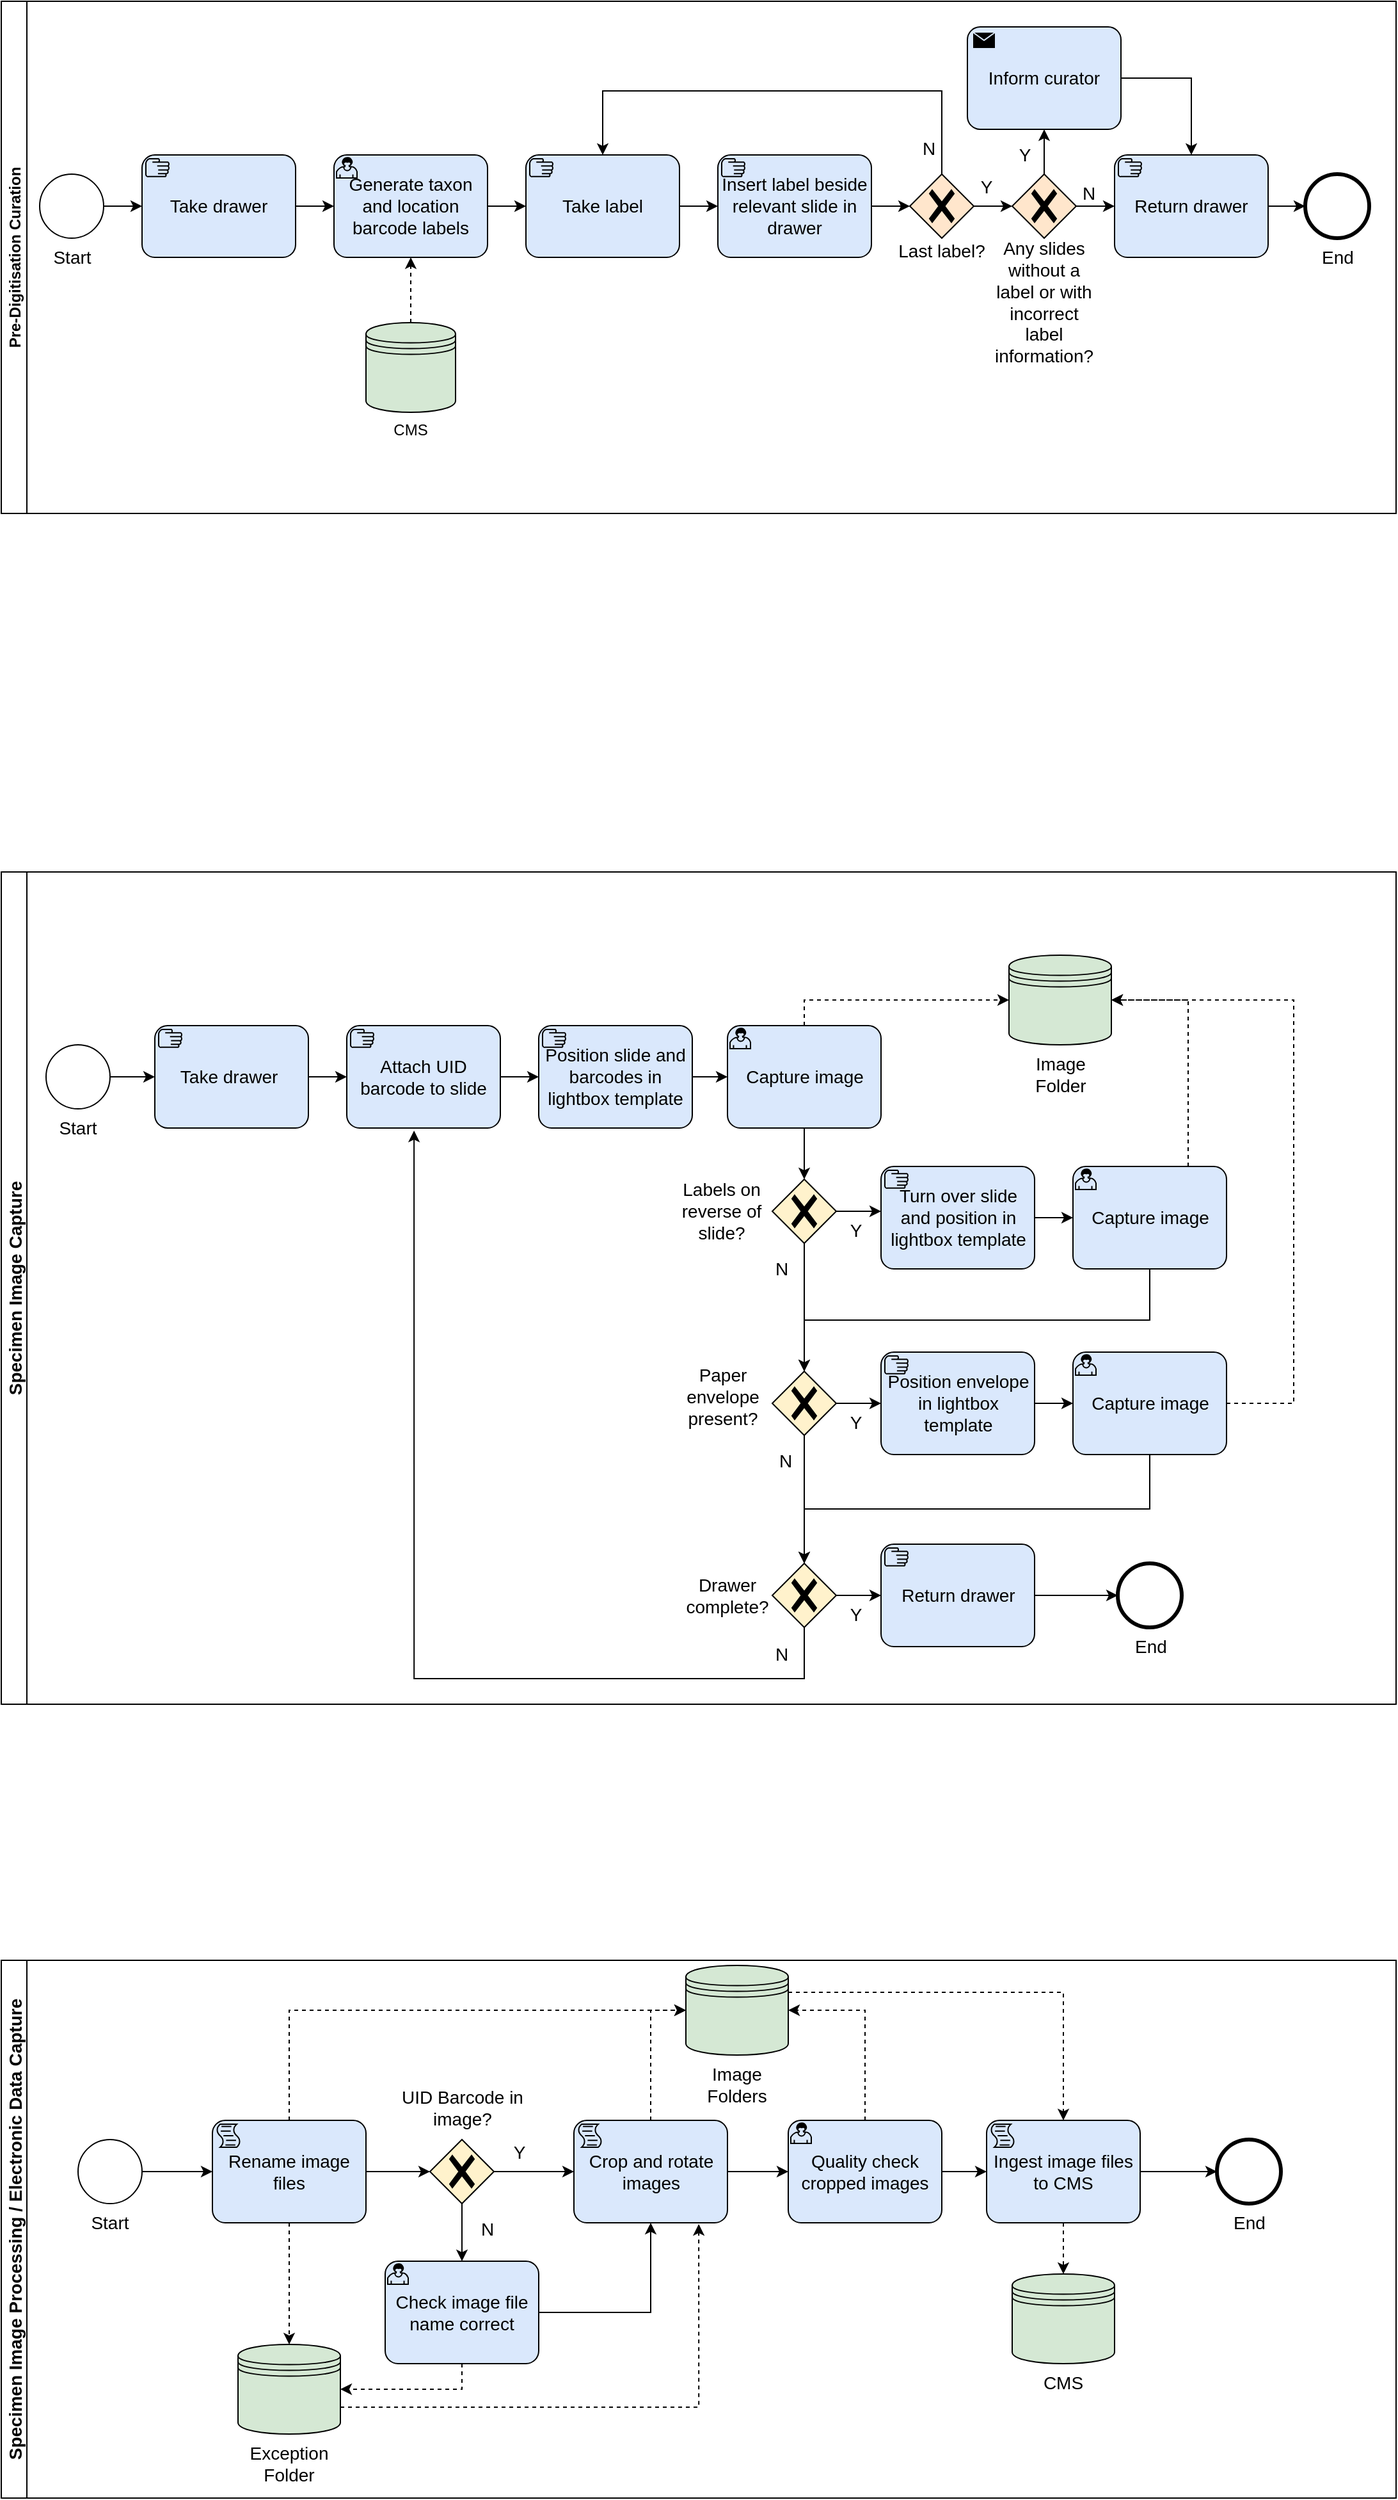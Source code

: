 <mxfile version="15.8.4" type="device"><diagram id="Q48zlvuFpTv73p6uYM4H" name="Page-1"><mxGraphModel dx="1422" dy="865" grid="1" gridSize="10" guides="1" tooltips="1" connect="1" arrows="1" fold="1" page="1" pageScale="1" pageWidth="1169" pageHeight="827" math="0" shadow="0"><root><mxCell id="0"/><mxCell id="1" parent="0"/><mxCell id="c4nOdUWn9_8n4Uw04RJl-3" value="Pre-Digitisation Curation" style="swimlane;startSize=20;horizontal=0;" parent="1" vertex="1"><mxGeometry x="50" y="170" width="1090" height="400" as="geometry"/></mxCell><mxCell id="c4nOdUWn9_8n4Uw04RJl-16" style="edgeStyle=orthogonalEdgeStyle;rounded=0;orthogonalLoop=1;jettySize=auto;html=1;exitX=1;exitY=0.5;exitDx=0;exitDy=0;exitPerimeter=0;fontSize=14;" parent="c4nOdUWn9_8n4Uw04RJl-3" source="c4nOdUWn9_8n4Uw04RJl-4" target="c4nOdUWn9_8n4Uw04RJl-13" edge="1"><mxGeometry relative="1" as="geometry"/></mxCell><mxCell id="c4nOdUWn9_8n4Uw04RJl-4" value="Start" style="points=[[0.145,0.145,0],[0.5,0,0],[0.855,0.145,0],[1,0.5,0],[0.855,0.855,0],[0.5,1,0],[0.145,0.855,0],[0,0.5,0]];shape=mxgraph.bpmn.event;html=1;verticalLabelPosition=bottom;labelBackgroundColor=#ffffff;verticalAlign=top;align=center;perimeter=ellipsePerimeter;outlineConnect=0;aspect=fixed;outline=standard;symbol=general;fontSize=14;" parent="c4nOdUWn9_8n4Uw04RJl-3" vertex="1"><mxGeometry x="30" y="135" width="50" height="50" as="geometry"/></mxCell><mxCell id="c4nOdUWn9_8n4Uw04RJl-53" style="edgeStyle=orthogonalEdgeStyle;rounded=0;orthogonalLoop=1;jettySize=auto;html=1;exitX=1;exitY=0.5;exitDx=0;exitDy=0;exitPerimeter=0;entryX=0;entryY=0.5;entryDx=0;entryDy=0;entryPerimeter=0;fontSize=14;" parent="c4nOdUWn9_8n4Uw04RJl-3" source="c4nOdUWn9_8n4Uw04RJl-5" target="c4nOdUWn9_8n4Uw04RJl-17" edge="1"><mxGeometry relative="1" as="geometry"/></mxCell><mxCell id="c4nOdUWn9_8n4Uw04RJl-5" value="Generate taxon and location barcode labels" style="points=[[0.25,0,0],[0.5,0,0],[0.75,0,0],[1,0.25,0],[1,0.5,0],[1,0.75,0],[0.75,1,0],[0.5,1,0],[0.25,1,0],[0,0.75,0],[0,0.5,0],[0,0.25,0]];shape=mxgraph.bpmn.task;whiteSpace=wrap;rectStyle=rounded;size=10;taskMarker=user;fillColor=#dae8fc;strokeColor=#000000;fontSize=14;" parent="c4nOdUWn9_8n4Uw04RJl-3" vertex="1"><mxGeometry x="260" y="120" width="120" height="80" as="geometry"/></mxCell><mxCell id="c4nOdUWn9_8n4Uw04RJl-11" style="edgeStyle=orthogonalEdgeStyle;rounded=0;orthogonalLoop=1;jettySize=auto;html=1;exitX=0.5;exitY=0;exitDx=0;exitDy=0;entryX=0.5;entryY=1;entryDx=0;entryDy=0;entryPerimeter=0;dashed=1;" parent="c4nOdUWn9_8n4Uw04RJl-3" source="c4nOdUWn9_8n4Uw04RJl-6" target="c4nOdUWn9_8n4Uw04RJl-5" edge="1"><mxGeometry relative="1" as="geometry"/></mxCell><mxCell id="c4nOdUWn9_8n4Uw04RJl-6" value="CMS" style="shape=datastore;whiteSpace=wrap;html=1;labelPosition=center;verticalLabelPosition=bottom;align=center;verticalAlign=top;fontSize=12;strokeColor=#000000;fillColor=#d5e8d4;" parent="c4nOdUWn9_8n4Uw04RJl-3" vertex="1"><mxGeometry x="285" y="251" width="70" height="70" as="geometry"/></mxCell><mxCell id="c4nOdUWn9_8n4Uw04RJl-14" style="edgeStyle=orthogonalEdgeStyle;rounded=0;orthogonalLoop=1;jettySize=auto;html=1;exitX=1;exitY=0.5;exitDx=0;exitDy=0;exitPerimeter=0;entryX=0;entryY=0.5;entryDx=0;entryDy=0;entryPerimeter=0;fontSize=14;" parent="c4nOdUWn9_8n4Uw04RJl-3" source="c4nOdUWn9_8n4Uw04RJl-13" target="c4nOdUWn9_8n4Uw04RJl-5" edge="1"><mxGeometry relative="1" as="geometry"/></mxCell><mxCell id="c4nOdUWn9_8n4Uw04RJl-13" value="Take drawer" style="points=[[0.25,0,0],[0.5,0,0],[0.75,0,0],[1,0.25,0],[1,0.5,0],[1,0.75,0],[0.75,1,0],[0.5,1,0],[0.25,1,0],[0,0.75,0],[0,0.5,0],[0,0.25,0]];shape=mxgraph.bpmn.task;whiteSpace=wrap;rectStyle=rounded;size=10;taskMarker=manual;fontSize=14;fillColor=#dae8fc;strokeColor=#000000;" parent="c4nOdUWn9_8n4Uw04RJl-3" vertex="1"><mxGeometry x="110" y="120" width="120" height="80" as="geometry"/></mxCell><mxCell id="c4nOdUWn9_8n4Uw04RJl-36" style="edgeStyle=orthogonalEdgeStyle;rounded=0;orthogonalLoop=1;jettySize=auto;html=1;exitX=1;exitY=0.5;exitDx=0;exitDy=0;exitPerimeter=0;entryX=0;entryY=0.5;entryDx=0;entryDy=0;entryPerimeter=0;fontSize=14;" parent="c4nOdUWn9_8n4Uw04RJl-3" source="c4nOdUWn9_8n4Uw04RJl-33" target="c4nOdUWn9_8n4Uw04RJl-35" edge="1"><mxGeometry relative="1" as="geometry"/></mxCell><mxCell id="c4nOdUWn9_8n4Uw04RJl-33" value="Return drawer" style="points=[[0.25,0,0],[0.5,0,0],[0.75,0,0],[1,0.25,0],[1,0.5,0],[1,0.75,0],[0.75,1,0],[0.5,1,0],[0.25,1,0],[0,0.75,0],[0,0.5,0],[0,0.25,0]];shape=mxgraph.bpmn.task;whiteSpace=wrap;rectStyle=rounded;size=10;taskMarker=manual;fontSize=14;fillColor=#dae8fc;strokeColor=#000000;" parent="c4nOdUWn9_8n4Uw04RJl-3" vertex="1"><mxGeometry x="870" y="120" width="120" height="80" as="geometry"/></mxCell><mxCell id="c4nOdUWn9_8n4Uw04RJl-35" value="End" style="points=[[0.145,0.145,0],[0.5,0,0],[0.855,0.145,0],[1,0.5,0],[0.855,0.855,0],[0.5,1,0],[0.145,0.855,0],[0,0.5,0]];shape=mxgraph.bpmn.event;html=1;verticalLabelPosition=bottom;labelBackgroundColor=#ffffff;verticalAlign=top;align=center;perimeter=ellipsePerimeter;outlineConnect=0;aspect=fixed;outline=end;symbol=terminate2;fontSize=14;" parent="c4nOdUWn9_8n4Uw04RJl-3" vertex="1"><mxGeometry x="1019" y="135" width="50" height="50" as="geometry"/></mxCell><mxCell id="c4nOdUWn9_8n4Uw04RJl-38" value="Y" style="text;html=1;strokeColor=none;fillColor=none;align=center;verticalAlign=middle;whiteSpace=wrap;rounded=0;labelBackgroundColor=#FFFFFF;fontSize=14;fontColor=#000000;" parent="c4nOdUWn9_8n4Uw04RJl-3" vertex="1"><mxGeometry x="740" y="130" width="60" height="30" as="geometry"/></mxCell><mxCell id="c4nOdUWn9_8n4Uw04RJl-217" style="edgeStyle=orthogonalEdgeStyle;rounded=0;orthogonalLoop=1;jettySize=auto;html=1;exitX=1;exitY=0.5;exitDx=0;exitDy=0;exitPerimeter=0;fontSize=14;" parent="c4nOdUWn9_8n4Uw04RJl-3" source="c4nOdUWn9_8n4Uw04RJl-17" target="c4nOdUWn9_8n4Uw04RJl-164" edge="1"><mxGeometry relative="1" as="geometry"/></mxCell><mxCell id="c4nOdUWn9_8n4Uw04RJl-17" value="Take label" style="points=[[0.25,0,0],[0.5,0,0],[0.75,0,0],[1,0.25,0],[1,0.5,0],[1,0.75,0],[0.75,1,0],[0.5,1,0],[0.25,1,0],[0,0.75,0],[0,0.5,0],[0,0.25,0]];shape=mxgraph.bpmn.task;whiteSpace=wrap;rectStyle=rounded;size=10;taskMarker=manual;fontSize=14;fillColor=#dae8fc;strokeColor=#000000;" parent="c4nOdUWn9_8n4Uw04RJl-3" vertex="1"><mxGeometry x="410" y="120" width="120" height="80" as="geometry"/></mxCell><mxCell id="c4nOdUWn9_8n4Uw04RJl-52" value="Y" style="text;html=1;strokeColor=none;fillColor=none;align=center;verticalAlign=middle;whiteSpace=wrap;rounded=0;labelBackgroundColor=#FFFFFF;fontSize=14;fontColor=#000000;" parent="c4nOdUWn9_8n4Uw04RJl-3" vertex="1"><mxGeometry x="770" y="105" width="60" height="30" as="geometry"/></mxCell><mxCell id="c4nOdUWn9_8n4Uw04RJl-223" style="edgeStyle=orthogonalEdgeStyle;rounded=0;orthogonalLoop=1;jettySize=auto;html=1;exitX=1;exitY=0.5;exitDx=0;exitDy=0;exitPerimeter=0;entryX=0.5;entryY=0;entryDx=0;entryDy=0;entryPerimeter=0;fontSize=14;" parent="c4nOdUWn9_8n4Uw04RJl-3" source="c4nOdUWn9_8n4Uw04RJl-162" target="c4nOdUWn9_8n4Uw04RJl-33" edge="1"><mxGeometry relative="1" as="geometry"/></mxCell><mxCell id="c4nOdUWn9_8n4Uw04RJl-162" value="Inform curator" style="points=[[0.25,0,0],[0.5,0,0],[0.75,0,0],[1,0.25,0],[1,0.5,0],[1,0.75,0],[0.75,1,0],[0.5,1,0],[0.25,1,0],[0,0.75,0],[0,0.5,0],[0,0.25,0]];shape=mxgraph.bpmn.task;whiteSpace=wrap;rectStyle=rounded;size=10;taskMarker=send;fontSize=14;strokeColor=#000000;fillColor=#dae8fc;" parent="c4nOdUWn9_8n4Uw04RJl-3" vertex="1"><mxGeometry x="755" y="20" width="120" height="80" as="geometry"/></mxCell><mxCell id="c4nOdUWn9_8n4Uw04RJl-163" style="edgeStyle=orthogonalEdgeStyle;rounded=0;orthogonalLoop=1;jettySize=auto;html=1;exitX=0.5;exitY=1;exitDx=0;exitDy=0;fontSize=14;" parent="c4nOdUWn9_8n4Uw04RJl-3" edge="1"><mxGeometry relative="1" as="geometry"><mxPoint x="788.75" y="335" as="sourcePoint"/><mxPoint x="788.8" y="335" as="targetPoint"/></mxGeometry></mxCell><mxCell id="c4nOdUWn9_8n4Uw04RJl-218" style="edgeStyle=orthogonalEdgeStyle;rounded=0;orthogonalLoop=1;jettySize=auto;html=1;exitX=1;exitY=0.5;exitDx=0;exitDy=0;exitPerimeter=0;entryX=0;entryY=0.5;entryDx=0;entryDy=0;entryPerimeter=0;fontSize=14;" parent="c4nOdUWn9_8n4Uw04RJl-3" source="c4nOdUWn9_8n4Uw04RJl-164" target="c4nOdUWn9_8n4Uw04RJl-169" edge="1"><mxGeometry relative="1" as="geometry"/></mxCell><mxCell id="c4nOdUWn9_8n4Uw04RJl-164" value="Insert label beside relevant slide in drawer" style="points=[[0.25,0,0],[0.5,0,0],[0.75,0,0],[1,0.25,0],[1,0.5,0],[1,0.75,0],[0.75,1,0],[0.5,1,0],[0.25,1,0],[0,0.75,0],[0,0.5,0],[0,0.25,0]];shape=mxgraph.bpmn.task;whiteSpace=wrap;rectStyle=rounded;size=10;taskMarker=manual;fontSize=14;strokeWidth=1;perimeterSpacing=0;fillColor=#dae8fc;" parent="c4nOdUWn9_8n4Uw04RJl-3" vertex="1"><mxGeometry x="560" y="120" width="120" height="80" as="geometry"/></mxCell><mxCell id="c4nOdUWn9_8n4Uw04RJl-219" style="edgeStyle=orthogonalEdgeStyle;rounded=0;orthogonalLoop=1;jettySize=auto;html=1;exitX=0.5;exitY=0;exitDx=0;exitDy=0;exitPerimeter=0;entryX=0.5;entryY=0;entryDx=0;entryDy=0;entryPerimeter=0;fontSize=14;" parent="c4nOdUWn9_8n4Uw04RJl-3" source="c4nOdUWn9_8n4Uw04RJl-169" target="c4nOdUWn9_8n4Uw04RJl-17" edge="1"><mxGeometry relative="1" as="geometry"><Array as="points"><mxPoint x="735" y="70"/><mxPoint x="470" y="70"/></Array></mxGeometry></mxCell><mxCell id="c4nOdUWn9_8n4Uw04RJl-224" style="edgeStyle=orthogonalEdgeStyle;rounded=0;orthogonalLoop=1;jettySize=auto;html=1;exitX=1;exitY=0.5;exitDx=0;exitDy=0;exitPerimeter=0;entryX=0;entryY=0.5;entryDx=0;entryDy=0;entryPerimeter=0;fontSize=14;" parent="c4nOdUWn9_8n4Uw04RJl-3" source="c4nOdUWn9_8n4Uw04RJl-169" target="c4nOdUWn9_8n4Uw04RJl-220" edge="1"><mxGeometry relative="1" as="geometry"/></mxCell><mxCell id="c4nOdUWn9_8n4Uw04RJl-169" value="" style="points=[[0.25,0.25,0],[0.5,0,0],[0.75,0.25,0],[1,0.5,0],[0.75,0.75,0],[0.5,1,0],[0.25,0.75,0],[0,0.5,0]];shape=mxgraph.bpmn.gateway2;html=1;verticalLabelPosition=bottom;labelBackgroundColor=#FFFFFF;verticalAlign=top;align=center;perimeter=rhombusPerimeter;outlineConnect=0;outline=none;symbol=none;gwType=exclusive;fontSize=14;strokeColor=#000000;fillColor=#ffe6cc;" parent="c4nOdUWn9_8n4Uw04RJl-3" vertex="1"><mxGeometry x="710" y="135" width="50" height="50" as="geometry"/></mxCell><mxCell id="c4nOdUWn9_8n4Uw04RJl-214" value="&lt;span style=&quot;font-size: 14px&quot;&gt;Last label?&lt;/span&gt;" style="text;html=1;strokeColor=none;fillColor=none;align=center;verticalAlign=middle;whiteSpace=wrap;rounded=0;" parent="c4nOdUWn9_8n4Uw04RJl-3" vertex="1"><mxGeometry x="695" y="170" width="80" height="50" as="geometry"/></mxCell><mxCell id="c4nOdUWn9_8n4Uw04RJl-222" style="edgeStyle=orthogonalEdgeStyle;rounded=0;orthogonalLoop=1;jettySize=auto;html=1;exitX=0.5;exitY=0;exitDx=0;exitDy=0;exitPerimeter=0;fontSize=14;" parent="c4nOdUWn9_8n4Uw04RJl-3" source="c4nOdUWn9_8n4Uw04RJl-220" target="c4nOdUWn9_8n4Uw04RJl-162" edge="1"><mxGeometry relative="1" as="geometry"/></mxCell><mxCell id="c4nOdUWn9_8n4Uw04RJl-225" style="edgeStyle=orthogonalEdgeStyle;rounded=0;orthogonalLoop=1;jettySize=auto;html=1;exitX=1;exitY=0.5;exitDx=0;exitDy=0;exitPerimeter=0;fontSize=14;" parent="c4nOdUWn9_8n4Uw04RJl-3" source="c4nOdUWn9_8n4Uw04RJl-220" target="c4nOdUWn9_8n4Uw04RJl-33" edge="1"><mxGeometry relative="1" as="geometry"/></mxCell><mxCell id="c4nOdUWn9_8n4Uw04RJl-220" value="" style="points=[[0.25,0.25,0],[0.5,0,0],[0.75,0.25,0],[1,0.5,0],[0.75,0.75,0],[0.5,1,0],[0.25,0.75,0],[0,0.5,0]];shape=mxgraph.bpmn.gateway2;html=1;verticalLabelPosition=bottom;labelBackgroundColor=#FFFFFF;verticalAlign=top;align=center;perimeter=rhombusPerimeter;outlineConnect=0;outline=none;symbol=none;gwType=exclusive;fontSize=14;strokeColor=#000000;fillColor=#ffe6cc;" parent="c4nOdUWn9_8n4Uw04RJl-3" vertex="1"><mxGeometry x="790" y="135" width="50" height="50" as="geometry"/></mxCell><mxCell id="c4nOdUWn9_8n4Uw04RJl-221" value="&lt;span style=&quot;font-size: 14px&quot;&gt;Any slides without a label or with incorrect label information?&lt;/span&gt;" style="text;html=1;strokeColor=none;fillColor=none;align=center;verticalAlign=middle;whiteSpace=wrap;rounded=0;" parent="c4nOdUWn9_8n4Uw04RJl-3" vertex="1"><mxGeometry x="775" y="210" width="80" height="50" as="geometry"/></mxCell><mxCell id="c4nOdUWn9_8n4Uw04RJl-226" value="N" style="text;html=1;strokeColor=none;fillColor=none;align=center;verticalAlign=middle;whiteSpace=wrap;rounded=0;labelBackgroundColor=#FFFFFF;fontSize=14;fontColor=#000000;" parent="c4nOdUWn9_8n4Uw04RJl-3" vertex="1"><mxGeometry x="695" y="100" width="60" height="30" as="geometry"/></mxCell><mxCell id="c4nOdUWn9_8n4Uw04RJl-227" value="N" style="text;html=1;strokeColor=none;fillColor=none;align=center;verticalAlign=middle;whiteSpace=wrap;rounded=0;labelBackgroundColor=#FFFFFF;fontSize=14;fontColor=#000000;" parent="c4nOdUWn9_8n4Uw04RJl-3" vertex="1"><mxGeometry x="820" y="135" width="60" height="30" as="geometry"/></mxCell><mxCell id="c4nOdUWn9_8n4Uw04RJl-61" value="Specimen Image Capture" style="swimlane;startSize=20;horizontal=0;fontSize=14;strokeColor=#000000;strokeWidth=1;" parent="1" vertex="1"><mxGeometry x="50" y="850" width="1090" height="650" as="geometry"/></mxCell><mxCell id="c4nOdUWn9_8n4Uw04RJl-105" style="edgeStyle=orthogonalEdgeStyle;rounded=0;orthogonalLoop=1;jettySize=auto;html=1;exitX=1;exitY=0.5;exitDx=0;exitDy=0;exitPerimeter=0;entryX=0;entryY=0.5;entryDx=0;entryDy=0;entryPerimeter=0;fontSize=14;" parent="c4nOdUWn9_8n4Uw04RJl-61" source="c4nOdUWn9_8n4Uw04RJl-62" target="c4nOdUWn9_8n4Uw04RJl-68" edge="1"><mxGeometry relative="1" as="geometry"/></mxCell><mxCell id="c4nOdUWn9_8n4Uw04RJl-62" value="Take drawer " style="points=[[0.25,0,0],[0.5,0,0],[0.75,0,0],[1,0.25,0],[1,0.5,0],[1,0.75,0],[0.75,1,0],[0.5,1,0],[0.25,1,0],[0,0.75,0],[0,0.5,0],[0,0.25,0]];shape=mxgraph.bpmn.task;whiteSpace=wrap;rectStyle=rounded;size=10;taskMarker=manual;fontSize=14;strokeWidth=1;perimeterSpacing=0;fillColor=#dae8fc;" parent="c4nOdUWn9_8n4Uw04RJl-61" vertex="1"><mxGeometry x="120" y="120" width="120" height="80" as="geometry"/></mxCell><mxCell id="c4nOdUWn9_8n4Uw04RJl-63" style="edgeStyle=orthogonalEdgeStyle;rounded=0;orthogonalLoop=1;jettySize=auto;html=1;exitX=1;exitY=0.5;exitDx=0;exitDy=0;exitPerimeter=0;entryX=0;entryY=0.5;entryDx=0;entryDy=0;entryPerimeter=0;fontSize=14;startArrow=none;startFill=0;" parent="c4nOdUWn9_8n4Uw04RJl-61" source="c4nOdUWn9_8n4Uw04RJl-64" target="c4nOdUWn9_8n4Uw04RJl-62" edge="1"><mxGeometry relative="1" as="geometry"><mxPoint x="95" y="160" as="sourcePoint"/></mxGeometry></mxCell><mxCell id="c4nOdUWn9_8n4Uw04RJl-64" value="" style="points=[[0.145,0.145,0],[0.5,0,0],[0.855,0.145,0],[1,0.5,0],[0.855,0.855,0],[0.5,1,0],[0.145,0.855,0],[0,0.5,0]];shape=mxgraph.bpmn.event;html=1;verticalLabelPosition=bottom;labelBackgroundColor=#ffffff;verticalAlign=top;align=center;perimeter=ellipsePerimeter;outlineConnect=0;aspect=fixed;outline=standard;symbol=general;fontSize=14;strokeColor=#000000;strokeWidth=1;" parent="c4nOdUWn9_8n4Uw04RJl-61" vertex="1"><mxGeometry x="35" y="135" width="50" height="50" as="geometry"/></mxCell><mxCell id="c4nOdUWn9_8n4Uw04RJl-65" value="Start" style="text;html=1;strokeColor=none;fillColor=none;align=center;verticalAlign=middle;whiteSpace=wrap;rounded=0;fontSize=14;" parent="c4nOdUWn9_8n4Uw04RJl-61" vertex="1"><mxGeometry x="40" y="190" width="40" height="20" as="geometry"/></mxCell><mxCell id="c4nOdUWn9_8n4Uw04RJl-106" style="edgeStyle=orthogonalEdgeStyle;rounded=0;orthogonalLoop=1;jettySize=auto;html=1;exitX=1;exitY=0.5;exitDx=0;exitDy=0;exitPerimeter=0;fontSize=14;" parent="c4nOdUWn9_8n4Uw04RJl-61" source="c4nOdUWn9_8n4Uw04RJl-68" target="c4nOdUWn9_8n4Uw04RJl-70" edge="1"><mxGeometry relative="1" as="geometry"/></mxCell><mxCell id="c4nOdUWn9_8n4Uw04RJl-68" value="Attach UID barcode to slide" style="points=[[0.25,0,0],[0.5,0,0],[0.75,0,0],[1,0.25,0],[1,0.5,0],[1,0.75,0],[0.75,1,0],[0.5,1,0],[0.25,1,0],[0,0.75,0],[0,0.5,0],[0,0.25,0]];shape=mxgraph.bpmn.task;whiteSpace=wrap;rectStyle=rounded;size=10;taskMarker=manual;fontSize=14;strokeWidth=1;perimeterSpacing=0;fillColor=#dae8fc;" parent="c4nOdUWn9_8n4Uw04RJl-61" vertex="1"><mxGeometry x="270" y="120" width="120" height="80" as="geometry"/></mxCell><mxCell id="c4nOdUWn9_8n4Uw04RJl-107" style="edgeStyle=orthogonalEdgeStyle;rounded=0;orthogonalLoop=1;jettySize=auto;html=1;exitX=1;exitY=0.5;exitDx=0;exitDy=0;exitPerimeter=0;fontSize=14;" parent="c4nOdUWn9_8n4Uw04RJl-61" source="c4nOdUWn9_8n4Uw04RJl-70" target="c4nOdUWn9_8n4Uw04RJl-73" edge="1"><mxGeometry relative="1" as="geometry"/></mxCell><mxCell id="c4nOdUWn9_8n4Uw04RJl-70" value="Position slide and barcodes in lightbox template" style="points=[[0.25,0,0],[0.5,0,0],[0.75,0,0],[1,0.25,0],[1,0.5,0],[1,0.75,0],[0.75,1,0],[0.5,1,0],[0.25,1,0],[0,0.75,0],[0,0.5,0],[0,0.25,0]];shape=mxgraph.bpmn.task;whiteSpace=wrap;rectStyle=rounded;size=10;taskMarker=manual;fontSize=14;strokeWidth=1;perimeterSpacing=0;fillColor=#dae8fc;" parent="c4nOdUWn9_8n4Uw04RJl-61" vertex="1"><mxGeometry x="420" y="120" width="120" height="80" as="geometry"/></mxCell><mxCell id="c4nOdUWn9_8n4Uw04RJl-123" style="edgeStyle=orthogonalEdgeStyle;rounded=0;orthogonalLoop=1;jettySize=auto;html=1;exitX=0.5;exitY=1;exitDx=0;exitDy=0;exitPerimeter=0;entryX=0.5;entryY=0;entryDx=0;entryDy=0;entryPerimeter=0;fontSize=14;" parent="c4nOdUWn9_8n4Uw04RJl-61" source="c4nOdUWn9_8n4Uw04RJl-73" target="c4nOdUWn9_8n4Uw04RJl-116" edge="1"><mxGeometry relative="1" as="geometry"/></mxCell><mxCell id="c4nOdUWn9_8n4Uw04RJl-149" style="edgeStyle=orthogonalEdgeStyle;rounded=0;orthogonalLoop=1;jettySize=auto;html=1;exitX=0.5;exitY=0;exitDx=0;exitDy=0;exitPerimeter=0;entryX=0;entryY=0.5;entryDx=0;entryDy=0;fontSize=14;dashed=1;" parent="c4nOdUWn9_8n4Uw04RJl-61" source="c4nOdUWn9_8n4Uw04RJl-73" target="c4nOdUWn9_8n4Uw04RJl-76" edge="1"><mxGeometry relative="1" as="geometry"/></mxCell><mxCell id="c4nOdUWn9_8n4Uw04RJl-73" value="Capture image" style="points=[[0.25,0,0],[0.5,0,0],[0.75,0,0],[1,0.25,0],[1,0.5,0],[1,0.75,0],[0.75,1,0],[0.5,1,0],[0.25,1,0],[0,0.75,0],[0,0.5,0],[0,0.25,0]];shape=mxgraph.bpmn.task;whiteSpace=wrap;rectStyle=rounded;size=10;taskMarker=user;fontSize=14;strokeWidth=1;fillColor=#dae8fc;" parent="c4nOdUWn9_8n4Uw04RJl-61" vertex="1"><mxGeometry x="567.5" y="120" width="120" height="80" as="geometry"/></mxCell><mxCell id="c4nOdUWn9_8n4Uw04RJl-76" value="Image Folder" style="shape=datastore;whiteSpace=wrap;html=1;labelPosition=center;verticalLabelPosition=bottom;align=center;verticalAlign=top;fontSize=14;strokeWidth=1;fillColor=#d5e8d4;" parent="c4nOdUWn9_8n4Uw04RJl-61" vertex="1"><mxGeometry x="787.5" y="65" width="80" height="70" as="geometry"/></mxCell><mxCell id="c4nOdUWn9_8n4Uw04RJl-144" style="edgeStyle=orthogonalEdgeStyle;rounded=0;orthogonalLoop=1;jettySize=auto;html=1;exitX=1;exitY=0.5;exitDx=0;exitDy=0;exitPerimeter=0;entryX=0;entryY=0.5;entryDx=0;entryDy=0;entryPerimeter=0;fontSize=14;" parent="c4nOdUWn9_8n4Uw04RJl-61" source="c4nOdUWn9_8n4Uw04RJl-84" target="c4nOdUWn9_8n4Uw04RJl-114" edge="1"><mxGeometry relative="1" as="geometry"/></mxCell><mxCell id="c4nOdUWn9_8n4Uw04RJl-84" value="Return drawer" style="points=[[0.25,0,0],[0.5,0,0],[0.75,0,0],[1,0.25,0],[1,0.5,0],[1,0.75,0],[0.75,1,0],[0.5,1,0],[0.25,1,0],[0,0.75,0],[0,0.5,0],[0,0.25,0]];shape=mxgraph.bpmn.task;whiteSpace=wrap;rectStyle=rounded;size=10;taskMarker=manual;fontSize=14;strokeWidth=1;perimeterSpacing=0;fillColor=#dae8fc;" parent="c4nOdUWn9_8n4Uw04RJl-61" vertex="1"><mxGeometry x="687.5" y="525" width="120" height="80" as="geometry"/></mxCell><mxCell id="c4nOdUWn9_8n4Uw04RJl-89" value="&lt;span style=&quot;font-size: 14px&quot;&gt;Paper envelope present?&lt;/span&gt;" style="text;html=1;strokeColor=none;fillColor=none;align=center;verticalAlign=middle;whiteSpace=wrap;rounded=0;" parent="c4nOdUWn9_8n4Uw04RJl-61" vertex="1"><mxGeometry x="525" y="400" width="77.5" height="20" as="geometry"/></mxCell><mxCell id="c4nOdUWn9_8n4Uw04RJl-91" value="N" style="text;html=1;strokeColor=none;fillColor=none;align=center;verticalAlign=middle;whiteSpace=wrap;rounded=0;fontSize=14;" parent="c4nOdUWn9_8n4Uw04RJl-61" vertex="1"><mxGeometry x="590" y="601" width="40" height="20" as="geometry"/></mxCell><mxCell id="c4nOdUWn9_8n4Uw04RJl-142" style="edgeStyle=orthogonalEdgeStyle;rounded=0;orthogonalLoop=1;jettySize=auto;html=1;exitX=1;exitY=0.5;exitDx=0;exitDy=0;exitPerimeter=0;entryX=0;entryY=0.5;entryDx=0;entryDy=0;entryPerimeter=0;fontSize=14;" parent="c4nOdUWn9_8n4Uw04RJl-61" source="c4nOdUWn9_8n4Uw04RJl-94" target="c4nOdUWn9_8n4Uw04RJl-84" edge="1"><mxGeometry relative="1" as="geometry"/></mxCell><mxCell id="c4nOdUWn9_8n4Uw04RJl-145" style="edgeStyle=orthogonalEdgeStyle;rounded=0;orthogonalLoop=1;jettySize=auto;html=1;exitX=0.5;exitY=1;exitDx=0;exitDy=0;exitPerimeter=0;entryX=0.438;entryY=1.025;entryDx=0;entryDy=0;entryPerimeter=0;fontSize=14;" parent="c4nOdUWn9_8n4Uw04RJl-61" source="c4nOdUWn9_8n4Uw04RJl-94" target="c4nOdUWn9_8n4Uw04RJl-68" edge="1"><mxGeometry relative="1" as="geometry"><Array as="points"><mxPoint x="628" y="630"/><mxPoint x="323" y="630"/></Array></mxGeometry></mxCell><mxCell id="c4nOdUWn9_8n4Uw04RJl-94" value="" style="points=[[0.25,0.25,0],[0.5,0,0],[0.75,0.25,0],[1,0.5,0],[0.75,0.75,0],[0.5,1,0],[0.25,0.75,0],[0,0.5,0]];shape=mxgraph.bpmn.gateway2;html=1;verticalLabelPosition=bottom;labelBackgroundColor=#ffffff;verticalAlign=top;align=center;perimeter=rhombusPerimeter;outlineConnect=0;outline=none;symbol=none;gwType=exclusive;fontSize=14;strokeWidth=1;fillColor=#fff2cc;" parent="c4nOdUWn9_8n4Uw04RJl-61" vertex="1"><mxGeometry x="602.5" y="540" width="50" height="50" as="geometry"/></mxCell><mxCell id="c4nOdUWn9_8n4Uw04RJl-95" value="Y" style="text;html=1;strokeColor=none;fillColor=none;align=center;verticalAlign=middle;whiteSpace=wrap;rounded=0;fontSize=14;" parent="c4nOdUWn9_8n4Uw04RJl-61" vertex="1"><mxGeometry x="647.5" y="570" width="40" height="20" as="geometry"/></mxCell><mxCell id="c4nOdUWn9_8n4Uw04RJl-114" value="End" style="points=[[0.145,0.145,0],[0.5,0,0],[0.855,0.145,0],[1,0.5,0],[0.855,0.855,0],[0.5,1,0],[0.145,0.855,0],[0,0.5,0]];shape=mxgraph.bpmn.event;html=1;verticalLabelPosition=bottom;labelBackgroundColor=#ffffff;verticalAlign=top;align=center;perimeter=ellipsePerimeter;outlineConnect=0;aspect=fixed;outline=end;symbol=terminate2;fontSize=14;" parent="c4nOdUWn9_8n4Uw04RJl-61" vertex="1"><mxGeometry x="872.5" y="540" width="50" height="50" as="geometry"/></mxCell><mxCell id="c4nOdUWn9_8n4Uw04RJl-122" style="edgeStyle=orthogonalEdgeStyle;rounded=0;orthogonalLoop=1;jettySize=auto;html=1;exitX=1;exitY=0.5;exitDx=0;exitDy=0;exitPerimeter=0;fontSize=14;" parent="c4nOdUWn9_8n4Uw04RJl-61" source="c4nOdUWn9_8n4Uw04RJl-116" edge="1"><mxGeometry relative="1" as="geometry"><mxPoint x="687.5" y="265" as="targetPoint"/></mxGeometry></mxCell><mxCell id="c4nOdUWn9_8n4Uw04RJl-124" style="edgeStyle=orthogonalEdgeStyle;rounded=0;orthogonalLoop=1;jettySize=auto;html=1;exitX=0.5;exitY=1;exitDx=0;exitDy=0;exitPerimeter=0;fontSize=14;" parent="c4nOdUWn9_8n4Uw04RJl-61" source="c4nOdUWn9_8n4Uw04RJl-116" target="c4nOdUWn9_8n4Uw04RJl-120" edge="1"><mxGeometry relative="1" as="geometry"/></mxCell><mxCell id="c4nOdUWn9_8n4Uw04RJl-116" value="" style="points=[[0.25,0.25,0],[0.5,0,0],[0.75,0.25,0],[1,0.5,0],[0.75,0.75,0],[0.5,1,0],[0.25,0.75,0],[0,0.5,0]];shape=mxgraph.bpmn.gateway2;html=1;verticalLabelPosition=bottom;labelBackgroundColor=#ffffff;verticalAlign=top;align=center;perimeter=rhombusPerimeter;outlineConnect=0;outline=none;symbol=none;gwType=exclusive;fontSize=14;strokeWidth=1;fillColor=#fff2cc;" parent="c4nOdUWn9_8n4Uw04RJl-61" vertex="1"><mxGeometry x="602.5" y="240" width="50" height="50" as="geometry"/></mxCell><mxCell id="c4nOdUWn9_8n4Uw04RJl-117" value="&lt;span style=&quot;font-size: 14px&quot;&gt;Labels on reverse of slide?&lt;/span&gt;" style="text;html=1;strokeColor=none;fillColor=none;align=center;verticalAlign=middle;whiteSpace=wrap;rounded=0;" parent="c4nOdUWn9_8n4Uw04RJl-61" vertex="1"><mxGeometry x="522.5" y="240" width="80" height="50" as="geometry"/></mxCell><mxCell id="c4nOdUWn9_8n4Uw04RJl-130" style="edgeStyle=orthogonalEdgeStyle;rounded=0;orthogonalLoop=1;jettySize=auto;html=1;exitX=1;exitY=0.5;exitDx=0;exitDy=0;exitPerimeter=0;entryX=0;entryY=0.5;entryDx=0;entryDy=0;entryPerimeter=0;fontSize=14;" parent="c4nOdUWn9_8n4Uw04RJl-61" source="c4nOdUWn9_8n4Uw04RJl-120" target="c4nOdUWn9_8n4Uw04RJl-126" edge="1"><mxGeometry relative="1" as="geometry"/></mxCell><mxCell id="c4nOdUWn9_8n4Uw04RJl-141" style="edgeStyle=orthogonalEdgeStyle;rounded=0;orthogonalLoop=1;jettySize=auto;html=1;exitX=0.5;exitY=1;exitDx=0;exitDy=0;exitPerimeter=0;entryX=0.5;entryY=0;entryDx=0;entryDy=0;entryPerimeter=0;fontSize=14;" parent="c4nOdUWn9_8n4Uw04RJl-61" source="c4nOdUWn9_8n4Uw04RJl-120" target="c4nOdUWn9_8n4Uw04RJl-94" edge="1"><mxGeometry relative="1" as="geometry"/></mxCell><mxCell id="c4nOdUWn9_8n4Uw04RJl-120" value="" style="points=[[0.25,0.25,0],[0.5,0,0],[0.75,0.25,0],[1,0.5,0],[0.75,0.75,0],[0.5,1,0],[0.25,0.75,0],[0,0.5,0]];shape=mxgraph.bpmn.gateway2;html=1;verticalLabelPosition=bottom;labelBackgroundColor=#ffffff;verticalAlign=top;align=center;perimeter=rhombusPerimeter;outlineConnect=0;outline=none;symbol=none;gwType=exclusive;fontSize=14;strokeWidth=1;fillColor=#fff2cc;" parent="c4nOdUWn9_8n4Uw04RJl-61" vertex="1"><mxGeometry x="602.5" y="390" width="50" height="50" as="geometry"/></mxCell><mxCell id="c4nOdUWn9_8n4Uw04RJl-137" style="edgeStyle=orthogonalEdgeStyle;rounded=0;orthogonalLoop=1;jettySize=auto;html=1;exitX=1;exitY=0.5;exitDx=0;exitDy=0;exitPerimeter=0;entryX=0;entryY=0.5;entryDx=0;entryDy=0;entryPerimeter=0;fontSize=14;" parent="c4nOdUWn9_8n4Uw04RJl-61" source="c4nOdUWn9_8n4Uw04RJl-125" target="c4nOdUWn9_8n4Uw04RJl-136" edge="1"><mxGeometry relative="1" as="geometry"/></mxCell><mxCell id="c4nOdUWn9_8n4Uw04RJl-125" value="Turn over slide and position in lightbox template" style="points=[[0.25,0,0],[0.5,0,0],[0.75,0,0],[1,0.25,0],[1,0.5,0],[1,0.75,0],[0.75,1,0],[0.5,1,0],[0.25,1,0],[0,0.75,0],[0,0.5,0],[0,0.25,0]];shape=mxgraph.bpmn.task;whiteSpace=wrap;rectStyle=rounded;size=10;taskMarker=manual;fontSize=14;strokeWidth=1;perimeterSpacing=0;fillColor=#dae8fc;" parent="c4nOdUWn9_8n4Uw04RJl-61" vertex="1"><mxGeometry x="687.5" y="230" width="120" height="80" as="geometry"/></mxCell><mxCell id="c4nOdUWn9_8n4Uw04RJl-139" style="edgeStyle=orthogonalEdgeStyle;rounded=0;orthogonalLoop=1;jettySize=auto;html=1;exitX=1;exitY=0.5;exitDx=0;exitDy=0;exitPerimeter=0;fontSize=14;" parent="c4nOdUWn9_8n4Uw04RJl-61" source="c4nOdUWn9_8n4Uw04RJl-126" target="c4nOdUWn9_8n4Uw04RJl-138" edge="1"><mxGeometry relative="1" as="geometry"/></mxCell><mxCell id="c4nOdUWn9_8n4Uw04RJl-126" value="Position envelope in lightbox template" style="points=[[0.25,0,0],[0.5,0,0],[0.75,0,0],[1,0.25,0],[1,0.5,0],[1,0.75,0],[0.75,1,0],[0.5,1,0],[0.25,1,0],[0,0.75,0],[0,0.5,0],[0,0.25,0]];shape=mxgraph.bpmn.task;whiteSpace=wrap;rectStyle=rounded;size=10;taskMarker=manual;fontSize=14;strokeWidth=1;perimeterSpacing=0;fillColor=#dae8fc;" parent="c4nOdUWn9_8n4Uw04RJl-61" vertex="1"><mxGeometry x="687.5" y="375" width="120" height="80" as="geometry"/></mxCell><mxCell id="c4nOdUWn9_8n4Uw04RJl-150" style="edgeStyle=orthogonalEdgeStyle;rounded=0;orthogonalLoop=1;jettySize=auto;html=1;exitX=0.75;exitY=0;exitDx=0;exitDy=0;exitPerimeter=0;entryX=1;entryY=0.5;entryDx=0;entryDy=0;dashed=1;fontSize=14;" parent="c4nOdUWn9_8n4Uw04RJl-61" source="c4nOdUWn9_8n4Uw04RJl-136" target="c4nOdUWn9_8n4Uw04RJl-76" edge="1"><mxGeometry relative="1" as="geometry"/></mxCell><mxCell id="c4nOdUWn9_8n4Uw04RJl-136" value="Capture image" style="points=[[0.25,0,0],[0.5,0,0],[0.75,0,0],[1,0.25,0],[1,0.5,0],[1,0.75,0],[0.75,1,0],[0.5,1,0],[0.25,1,0],[0,0.75,0],[0,0.5,0],[0,0.25,0]];shape=mxgraph.bpmn.task;whiteSpace=wrap;rectStyle=rounded;size=10;taskMarker=user;fontSize=14;strokeWidth=1;fillColor=#dae8fc;" parent="c4nOdUWn9_8n4Uw04RJl-61" vertex="1"><mxGeometry x="837.5" y="230" width="120" height="80" as="geometry"/></mxCell><mxCell id="c4nOdUWn9_8n4Uw04RJl-143" style="edgeStyle=orthogonalEdgeStyle;rounded=0;orthogonalLoop=1;jettySize=auto;html=1;exitX=0.5;exitY=1;exitDx=0;exitDy=0;exitPerimeter=0;entryX=0.5;entryY=0;entryDx=0;entryDy=0;entryPerimeter=0;fontSize=14;" parent="c4nOdUWn9_8n4Uw04RJl-61" source="c4nOdUWn9_8n4Uw04RJl-138" target="c4nOdUWn9_8n4Uw04RJl-94" edge="1"><mxGeometry relative="1" as="geometry"/></mxCell><mxCell id="c4nOdUWn9_8n4Uw04RJl-154" style="edgeStyle=orthogonalEdgeStyle;rounded=0;orthogonalLoop=1;jettySize=auto;html=1;exitX=1;exitY=0.5;exitDx=0;exitDy=0;exitPerimeter=0;entryX=1;entryY=0.5;entryDx=0;entryDy=0;dashed=1;fontSize=14;" parent="c4nOdUWn9_8n4Uw04RJl-61" source="c4nOdUWn9_8n4Uw04RJl-138" target="c4nOdUWn9_8n4Uw04RJl-76" edge="1"><mxGeometry relative="1" as="geometry"><Array as="points"><mxPoint x="1010" y="415"/><mxPoint x="1010" y="100"/></Array></mxGeometry></mxCell><mxCell id="c4nOdUWn9_8n4Uw04RJl-138" value="Capture image" style="points=[[0.25,0,0],[0.5,0,0],[0.75,0,0],[1,0.25,0],[1,0.5,0],[1,0.75,0],[0.75,1,0],[0.5,1,0],[0.25,1,0],[0,0.75,0],[0,0.5,0],[0,0.25,0]];shape=mxgraph.bpmn.task;whiteSpace=wrap;rectStyle=rounded;size=10;taskMarker=user;fontSize=14;strokeWidth=1;fillColor=#dae8fc;" parent="c4nOdUWn9_8n4Uw04RJl-61" vertex="1"><mxGeometry x="837.5" y="375" width="120" height="80" as="geometry"/></mxCell><mxCell id="c4nOdUWn9_8n4Uw04RJl-140" style="edgeStyle=orthogonalEdgeStyle;rounded=0;orthogonalLoop=1;jettySize=auto;html=1;exitX=0.5;exitY=1;exitDx=0;exitDy=0;exitPerimeter=0;fontSize=14;entryX=0.5;entryY=0;entryDx=0;entryDy=0;entryPerimeter=0;" parent="c4nOdUWn9_8n4Uw04RJl-61" source="c4nOdUWn9_8n4Uw04RJl-136" target="c4nOdUWn9_8n4Uw04RJl-120" edge="1"><mxGeometry relative="1" as="geometry"><mxPoint x="627.5" y="380" as="targetPoint"/></mxGeometry></mxCell><mxCell id="c4nOdUWn9_8n4Uw04RJl-146" value="&lt;span style=&quot;font-size: 14px&quot;&gt;Drawer complete?&lt;/span&gt;" style="text;html=1;strokeColor=none;fillColor=none;align=center;verticalAlign=middle;whiteSpace=wrap;rounded=0;" parent="c4nOdUWn9_8n4Uw04RJl-61" vertex="1"><mxGeometry x="540" y="555" width="55" height="20" as="geometry"/></mxCell><mxCell id="c4nOdUWn9_8n4Uw04RJl-147" value="Y" style="text;html=1;strokeColor=none;fillColor=none;align=center;verticalAlign=middle;whiteSpace=wrap;rounded=0;fontSize=14;" parent="c4nOdUWn9_8n4Uw04RJl-61" vertex="1"><mxGeometry x="647.5" y="270" width="40" height="20" as="geometry"/></mxCell><mxCell id="c4nOdUWn9_8n4Uw04RJl-148" value="Y" style="text;html=1;strokeColor=none;fillColor=none;align=center;verticalAlign=middle;whiteSpace=wrap;rounded=0;fontSize=14;" parent="c4nOdUWn9_8n4Uw04RJl-61" vertex="1"><mxGeometry x="647.5" y="420" width="40" height="20" as="geometry"/></mxCell><mxCell id="c4nOdUWn9_8n4Uw04RJl-152" value="N" style="text;html=1;strokeColor=none;fillColor=none;align=center;verticalAlign=middle;whiteSpace=wrap;rounded=0;fontSize=14;" parent="c4nOdUWn9_8n4Uw04RJl-61" vertex="1"><mxGeometry x="592.5" y="450" width="40" height="20" as="geometry"/></mxCell><mxCell id="c4nOdUWn9_8n4Uw04RJl-153" value="N" style="text;html=1;strokeColor=none;fillColor=none;align=center;verticalAlign=middle;whiteSpace=wrap;rounded=0;fontSize=14;" parent="c4nOdUWn9_8n4Uw04RJl-61" vertex="1"><mxGeometry x="590" y="300" width="40" height="20" as="geometry"/></mxCell><mxCell id="I71d--aBt5InlVDXbadi-3" value="Specimen Image Processing / Electronic Data Capture" style="swimlane;startSize=20;horizontal=0;fontSize=14;fontColor=#000000;strokeColor=#000000;" vertex="1" parent="1"><mxGeometry x="50" y="1700" width="1090" height="420" as="geometry"/></mxCell><mxCell id="I71d--aBt5InlVDXbadi-85" style="edgeStyle=orthogonalEdgeStyle;rounded=0;orthogonalLoop=1;jettySize=auto;html=1;exitX=1;exitY=0.5;exitDx=0;exitDy=0;exitPerimeter=0;entryX=0;entryY=0.5;entryDx=0;entryDy=0;entryPerimeter=0;startArrow=none;startFill=0;" edge="1" parent="I71d--aBt5InlVDXbadi-3" source="I71d--aBt5InlVDXbadi-5" target="I71d--aBt5InlVDXbadi-36"><mxGeometry relative="1" as="geometry"/></mxCell><mxCell id="I71d--aBt5InlVDXbadi-5" value="" style="points=[[0.145,0.145,0],[0.5,0,0],[0.855,0.145,0],[1,0.5,0],[0.855,0.855,0],[0.5,1,0],[0.145,0.855,0],[0,0.5,0]];shape=mxgraph.bpmn.event;html=1;verticalLabelPosition=bottom;labelBackgroundColor=#ffffff;verticalAlign=top;align=center;perimeter=ellipsePerimeter;outlineConnect=0;aspect=fixed;outline=standard;symbol=general;fontSize=14;strokeColor=#000000;strokeWidth=1;" vertex="1" parent="I71d--aBt5InlVDXbadi-3"><mxGeometry x="60" y="140" width="50" height="50" as="geometry"/></mxCell><mxCell id="I71d--aBt5InlVDXbadi-6" value="Start" style="text;html=1;strokeColor=none;fillColor=none;align=center;verticalAlign=middle;whiteSpace=wrap;rounded=0;fontSize=14;" vertex="1" parent="I71d--aBt5InlVDXbadi-3"><mxGeometry x="65" y="195" width="40" height="20" as="geometry"/></mxCell><mxCell id="I71d--aBt5InlVDXbadi-70" style="edgeStyle=orthogonalEdgeStyle;rounded=0;orthogonalLoop=1;jettySize=auto;html=1;exitX=0.5;exitY=0;exitDx=0;exitDy=0;exitPerimeter=0;entryX=0;entryY=0.5;entryDx=0;entryDy=0;dashed=1;" edge="1" parent="I71d--aBt5InlVDXbadi-3" source="I71d--aBt5InlVDXbadi-15" target="I71d--aBt5InlVDXbadi-24"><mxGeometry relative="1" as="geometry"/></mxCell><mxCell id="I71d--aBt5InlVDXbadi-74" style="edgeStyle=orthogonalEdgeStyle;rounded=0;orthogonalLoop=1;jettySize=auto;html=1;exitX=1;exitY=0.5;exitDx=0;exitDy=0;exitPerimeter=0;" edge="1" parent="I71d--aBt5InlVDXbadi-3" source="I71d--aBt5InlVDXbadi-15" target="I71d--aBt5InlVDXbadi-73"><mxGeometry relative="1" as="geometry"/></mxCell><mxCell id="I71d--aBt5InlVDXbadi-15" value="Crop and rotate images" style="points=[[0.25,0,0],[0.5,0,0],[0.75,0,0],[1,0.25,0],[1,0.5,0],[1,0.75,0],[0.75,1,0],[0.5,1,0],[0.25,1,0],[0,0.75,0],[0,0.5,0],[0,0.25,0]];shape=mxgraph.bpmn.task;whiteSpace=wrap;rectStyle=rounded;size=10;taskMarker=script;strokeColor=#000000;fillColor=#dae8fc;fontSize=14;fontColor=#000000;" vertex="1" parent="I71d--aBt5InlVDXbadi-3"><mxGeometry x="447.5" y="125" width="120" height="80" as="geometry"/></mxCell><mxCell id="I71d--aBt5InlVDXbadi-19" value="&lt;span style=&quot;font-size: 14px&quot;&gt;UID Barcode in image?&lt;/span&gt;" style="text;html=1;strokeColor=none;fillColor=none;align=center;verticalAlign=middle;whiteSpace=wrap;rounded=0;" vertex="1" parent="I71d--aBt5InlVDXbadi-3"><mxGeometry x="307.5" y="105" width="105" height="20" as="geometry"/></mxCell><mxCell id="I71d--aBt5InlVDXbadi-84" style="edgeStyle=orthogonalEdgeStyle;rounded=0;orthogonalLoop=1;jettySize=auto;html=1;exitX=1;exitY=0.3;exitDx=0;exitDy=0;entryX=0.5;entryY=0;entryDx=0;entryDy=0;entryPerimeter=0;startArrow=none;startFill=0;dashed=1;" edge="1" parent="I71d--aBt5InlVDXbadi-3" source="I71d--aBt5InlVDXbadi-24" target="I71d--aBt5InlVDXbadi-42"><mxGeometry relative="1" as="geometry"/></mxCell><mxCell id="I71d--aBt5InlVDXbadi-24" value="Image Folders" style="shape=datastore;whiteSpace=wrap;html=1;labelPosition=center;verticalLabelPosition=bottom;align=center;verticalAlign=top;fontSize=14;strokeWidth=1;fillColor=#d5e8d4;" vertex="1" parent="I71d--aBt5InlVDXbadi-3"><mxGeometry x="535" y="4" width="80" height="70" as="geometry"/></mxCell><mxCell id="I71d--aBt5InlVDXbadi-32" value="CMS" style="shape=datastore;whiteSpace=wrap;html=1;labelPosition=center;verticalLabelPosition=bottom;align=center;verticalAlign=top;fontSize=14;strokeWidth=1;fillColor=#d5e8d4;" vertex="1" parent="I71d--aBt5InlVDXbadi-3"><mxGeometry x="790" y="245" width="80" height="70" as="geometry"/></mxCell><mxCell id="I71d--aBt5InlVDXbadi-52" style="edgeStyle=orthogonalEdgeStyle;rounded=0;orthogonalLoop=1;jettySize=auto;html=1;exitX=1;exitY=0.5;exitDx=0;exitDy=0;exitPerimeter=0;entryX=0;entryY=0.5;entryDx=0;entryDy=0;entryPerimeter=0;" edge="1" parent="I71d--aBt5InlVDXbadi-3" source="I71d--aBt5InlVDXbadi-36" target="I71d--aBt5InlVDXbadi-38"><mxGeometry relative="1" as="geometry"/></mxCell><mxCell id="I71d--aBt5InlVDXbadi-61" style="edgeStyle=orthogonalEdgeStyle;rounded=0;orthogonalLoop=1;jettySize=auto;html=1;exitX=0.5;exitY=0;exitDx=0;exitDy=0;exitPerimeter=0;entryX=0;entryY=0.5;entryDx=0;entryDy=0;dashed=1;" edge="1" parent="I71d--aBt5InlVDXbadi-3" source="I71d--aBt5InlVDXbadi-36" target="I71d--aBt5InlVDXbadi-24"><mxGeometry relative="1" as="geometry"/></mxCell><mxCell id="I71d--aBt5InlVDXbadi-67" style="edgeStyle=orthogonalEdgeStyle;rounded=0;orthogonalLoop=1;jettySize=auto;html=1;exitX=0.5;exitY=1;exitDx=0;exitDy=0;exitPerimeter=0;entryX=0.5;entryY=0;entryDx=0;entryDy=0;dashed=1;" edge="1" parent="I71d--aBt5InlVDXbadi-3" source="I71d--aBt5InlVDXbadi-36" target="I71d--aBt5InlVDXbadi-62"><mxGeometry relative="1" as="geometry"/></mxCell><mxCell id="I71d--aBt5InlVDXbadi-36" value="Rename image files" style="points=[[0.25,0,0],[0.5,0,0],[0.75,0,0],[1,0.25,0],[1,0.5,0],[1,0.75,0],[0.75,1,0],[0.5,1,0],[0.25,1,0],[0,0.75,0],[0,0.5,0],[0,0.25,0]];shape=mxgraph.bpmn.task;whiteSpace=wrap;rectStyle=rounded;size=10;taskMarker=script;strokeColor=#000000;fillColor=#dae8fc;fontSize=14;fontColor=#000000;" vertex="1" parent="I71d--aBt5InlVDXbadi-3"><mxGeometry x="165" y="125" width="120" height="80" as="geometry"/></mxCell><mxCell id="I71d--aBt5InlVDXbadi-45" style="edgeStyle=orthogonalEdgeStyle;rounded=0;orthogonalLoop=1;jettySize=auto;html=1;exitX=0.5;exitY=1;exitDx=0;exitDy=0;exitPerimeter=0;entryX=0.5;entryY=0;entryDx=0;entryDy=0;entryPerimeter=0;" edge="1" parent="I71d--aBt5InlVDXbadi-3" source="I71d--aBt5InlVDXbadi-38" target="I71d--aBt5InlVDXbadi-44"><mxGeometry relative="1" as="geometry"/></mxCell><mxCell id="I71d--aBt5InlVDXbadi-55" style="edgeStyle=orthogonalEdgeStyle;rounded=0;orthogonalLoop=1;jettySize=auto;html=1;exitX=1;exitY=0.5;exitDx=0;exitDy=0;exitPerimeter=0;entryX=0;entryY=0.5;entryDx=0;entryDy=0;entryPerimeter=0;" edge="1" parent="I71d--aBt5InlVDXbadi-3" source="I71d--aBt5InlVDXbadi-38" target="I71d--aBt5InlVDXbadi-15"><mxGeometry relative="1" as="geometry"/></mxCell><mxCell id="I71d--aBt5InlVDXbadi-38" value="" style="points=[[0.25,0.25,0],[0.5,0,0],[0.75,0.25,0],[1,0.5,0],[0.75,0.75,0],[0.5,1,0],[0.25,0.75,0],[0,0.5,0]];shape=mxgraph.bpmn.gateway2;html=1;verticalLabelPosition=bottom;labelBackgroundColor=#ffffff;verticalAlign=top;align=center;perimeter=rhombusPerimeter;outlineConnect=0;outline=none;symbol=none;gwType=exclusive;fontSize=14;strokeWidth=1;fillColor=#fff2cc;" vertex="1" parent="I71d--aBt5InlVDXbadi-3"><mxGeometry x="335" y="140" width="50" height="50" as="geometry"/></mxCell><mxCell id="I71d--aBt5InlVDXbadi-72" style="edgeStyle=orthogonalEdgeStyle;rounded=0;orthogonalLoop=1;jettySize=auto;html=1;exitX=0.5;exitY=1;exitDx=0;exitDy=0;exitPerimeter=0;dashed=1;" edge="1" parent="I71d--aBt5InlVDXbadi-3" source="I71d--aBt5InlVDXbadi-42" target="I71d--aBt5InlVDXbadi-32"><mxGeometry relative="1" as="geometry"/></mxCell><mxCell id="I71d--aBt5InlVDXbadi-83" style="edgeStyle=orthogonalEdgeStyle;rounded=0;orthogonalLoop=1;jettySize=auto;html=1;exitX=1;exitY=0.5;exitDx=0;exitDy=0;exitPerimeter=0;startArrow=none;startFill=0;" edge="1" parent="I71d--aBt5InlVDXbadi-3" source="I71d--aBt5InlVDXbadi-42" target="I71d--aBt5InlVDXbadi-82"><mxGeometry relative="1" as="geometry"/></mxCell><mxCell id="I71d--aBt5InlVDXbadi-42" value="Ingest image files to CMS" style="points=[[0.25,0,0],[0.5,0,0],[0.75,0,0],[1,0.25,0],[1,0.5,0],[1,0.75,0],[0.75,1,0],[0.5,1,0],[0.25,1,0],[0,0.75,0],[0,0.5,0],[0,0.25,0]];shape=mxgraph.bpmn.task;whiteSpace=wrap;rectStyle=rounded;size=10;taskMarker=script;strokeColor=#000000;fillColor=#dae8fc;fontSize=14;fontColor=#000000;" vertex="1" parent="I71d--aBt5InlVDXbadi-3"><mxGeometry x="770" y="125" width="120" height="80" as="geometry"/></mxCell><mxCell id="I71d--aBt5InlVDXbadi-54" style="edgeStyle=orthogonalEdgeStyle;rounded=0;orthogonalLoop=1;jettySize=auto;html=1;exitX=1;exitY=0.5;exitDx=0;exitDy=0;exitPerimeter=0;entryX=0.5;entryY=1;entryDx=0;entryDy=0;entryPerimeter=0;" edge="1" parent="I71d--aBt5InlVDXbadi-3" source="I71d--aBt5InlVDXbadi-44" target="I71d--aBt5InlVDXbadi-15"><mxGeometry relative="1" as="geometry"/></mxCell><mxCell id="I71d--aBt5InlVDXbadi-68" style="edgeStyle=orthogonalEdgeStyle;rounded=0;orthogonalLoop=1;jettySize=auto;html=1;exitX=0.5;exitY=1;exitDx=0;exitDy=0;exitPerimeter=0;entryX=1;entryY=0.5;entryDx=0;entryDy=0;dashed=1;" edge="1" parent="I71d--aBt5InlVDXbadi-3" source="I71d--aBt5InlVDXbadi-44" target="I71d--aBt5InlVDXbadi-62"><mxGeometry relative="1" as="geometry"/></mxCell><mxCell id="I71d--aBt5InlVDXbadi-44" value="Check image file name correct" style="points=[[0.25,0,0],[0.5,0,0],[0.75,0,0],[1,0.25,0],[1,0.5,0],[1,0.75,0],[0.75,1,0],[0.5,1,0],[0.25,1,0],[0,0.75,0],[0,0.5,0],[0,0.25,0]];shape=mxgraph.bpmn.task;whiteSpace=wrap;rectStyle=rounded;size=10;taskMarker=user;fontSize=14;strokeWidth=1;fillColor=#dae8fc;" vertex="1" parent="I71d--aBt5InlVDXbadi-3"><mxGeometry x="300" y="235" width="120" height="80" as="geometry"/></mxCell><mxCell id="I71d--aBt5InlVDXbadi-58" value="N" style="text;html=1;strokeColor=none;fillColor=none;align=center;verticalAlign=middle;whiteSpace=wrap;rounded=0;fontSize=14;" vertex="1" parent="I71d--aBt5InlVDXbadi-3"><mxGeometry x="360" y="200" width="40" height="20" as="geometry"/></mxCell><mxCell id="I71d--aBt5InlVDXbadi-77" style="edgeStyle=orthogonalEdgeStyle;rounded=0;orthogonalLoop=1;jettySize=auto;html=1;exitX=1;exitY=0.7;exitDx=0;exitDy=0;entryX=0.813;entryY=1.013;entryDx=0;entryDy=0;entryPerimeter=0;dashed=1;" edge="1" parent="I71d--aBt5InlVDXbadi-3" source="I71d--aBt5InlVDXbadi-62" target="I71d--aBt5InlVDXbadi-15"><mxGeometry relative="1" as="geometry"/></mxCell><mxCell id="I71d--aBt5InlVDXbadi-62" value="Exception Folder" style="shape=datastore;whiteSpace=wrap;html=1;labelPosition=center;verticalLabelPosition=bottom;align=center;verticalAlign=top;fontSize=14;strokeWidth=1;fillColor=#d5e8d4;" vertex="1" parent="I71d--aBt5InlVDXbadi-3"><mxGeometry x="185" y="300" width="80" height="70" as="geometry"/></mxCell><mxCell id="I71d--aBt5InlVDXbadi-71" value="Y" style="text;html=1;strokeColor=none;fillColor=none;align=center;verticalAlign=middle;whiteSpace=wrap;rounded=0;fontSize=14;" vertex="1" parent="I71d--aBt5InlVDXbadi-3"><mxGeometry x="385" y="140" width="40" height="20" as="geometry"/></mxCell><mxCell id="I71d--aBt5InlVDXbadi-76" style="edgeStyle=orthogonalEdgeStyle;rounded=0;orthogonalLoop=1;jettySize=auto;html=1;exitX=0.5;exitY=0;exitDx=0;exitDy=0;exitPerimeter=0;entryX=1;entryY=0.5;entryDx=0;entryDy=0;dashed=1;" edge="1" parent="I71d--aBt5InlVDXbadi-3" source="I71d--aBt5InlVDXbadi-73" target="I71d--aBt5InlVDXbadi-24"><mxGeometry relative="1" as="geometry"/></mxCell><mxCell id="I71d--aBt5InlVDXbadi-80" style="edgeStyle=orthogonalEdgeStyle;rounded=0;orthogonalLoop=1;jettySize=auto;html=1;exitX=1;exitY=0.5;exitDx=0;exitDy=0;exitPerimeter=0;entryX=0;entryY=0.5;entryDx=0;entryDy=0;entryPerimeter=0;startArrow=none;startFill=0;" edge="1" parent="I71d--aBt5InlVDXbadi-3" source="I71d--aBt5InlVDXbadi-73" target="I71d--aBt5InlVDXbadi-42"><mxGeometry relative="1" as="geometry"/></mxCell><mxCell id="I71d--aBt5InlVDXbadi-73" value="Quality check cropped images" style="points=[[0.25,0,0],[0.5,0,0],[0.75,0,0],[1,0.25,0],[1,0.5,0],[1,0.75,0],[0.75,1,0],[0.5,1,0],[0.25,1,0],[0,0.75,0],[0,0.5,0],[0,0.25,0]];shape=mxgraph.bpmn.task;whiteSpace=wrap;rectStyle=rounded;size=10;taskMarker=user;fontSize=14;strokeWidth=1;fillColor=#dae8fc;" vertex="1" parent="I71d--aBt5InlVDXbadi-3"><mxGeometry x="615" y="125" width="120" height="80" as="geometry"/></mxCell><mxCell id="I71d--aBt5InlVDXbadi-82" value="End" style="points=[[0.145,0.145,0],[0.5,0,0],[0.855,0.145,0],[1,0.5,0],[0.855,0.855,0],[0.5,1,0],[0.145,0.855,0],[0,0.5,0]];shape=mxgraph.bpmn.event;html=1;verticalLabelPosition=bottom;labelBackgroundColor=#ffffff;verticalAlign=top;align=center;perimeter=ellipsePerimeter;outlineConnect=0;aspect=fixed;outline=end;symbol=terminate2;fontSize=14;" vertex="1" parent="I71d--aBt5InlVDXbadi-3"><mxGeometry x="950" y="140" width="50" height="50" as="geometry"/></mxCell></root></mxGraphModel></diagram></mxfile>